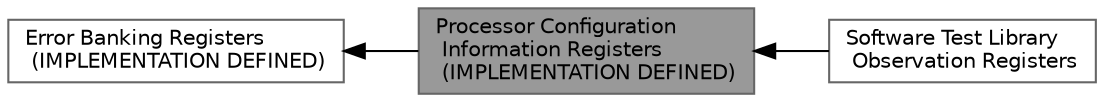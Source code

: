 digraph "Processor Configuration Information Registers (IMPLEMENTATION DEFINED)"
{
 // LATEX_PDF_SIZE
  bgcolor="transparent";
  edge [fontname=Helvetica,fontsize=10,labelfontname=Helvetica,labelfontsize=10];
  node [fontname=Helvetica,fontsize=10,shape=box,height=0.2,width=0.4];
  rankdir=LR;
  Node2 [id="Node000002",label="Error Banking Registers\l (IMPLEMENTATION DEFINED)",height=0.2,width=0.4,color="grey40", fillcolor="white", style="filled",URL="$group__ErrBnk__Type.html",tooltip="Type definitions for the Error Banking Registers (ERRBNK)"];
  Node1 [id="Node000001",label="Processor Configuration\l Information Registers\l (IMPLEMENTATION DEFINED)",height=0.2,width=0.4,color="gray40", fillcolor="grey60", style="filled", fontcolor="black",tooltip="Type definitions for the Processor Configuration Information Registerss (PRCCFGINF)"];
  Node3 [id="Node000003",label="Software Test Library\l Observation Registers",height=0.2,width=0.4,color="grey40", fillcolor="white", style="filled",URL="$group__STL__Type.html",tooltip="Type definitions for the Software Test Library Observation Registerss (STL)"];
  Node2->Node1 [shape=plaintext, dir="back", style="solid"];
  Node1->Node3 [shape=plaintext, dir="back", style="solid"];
}
